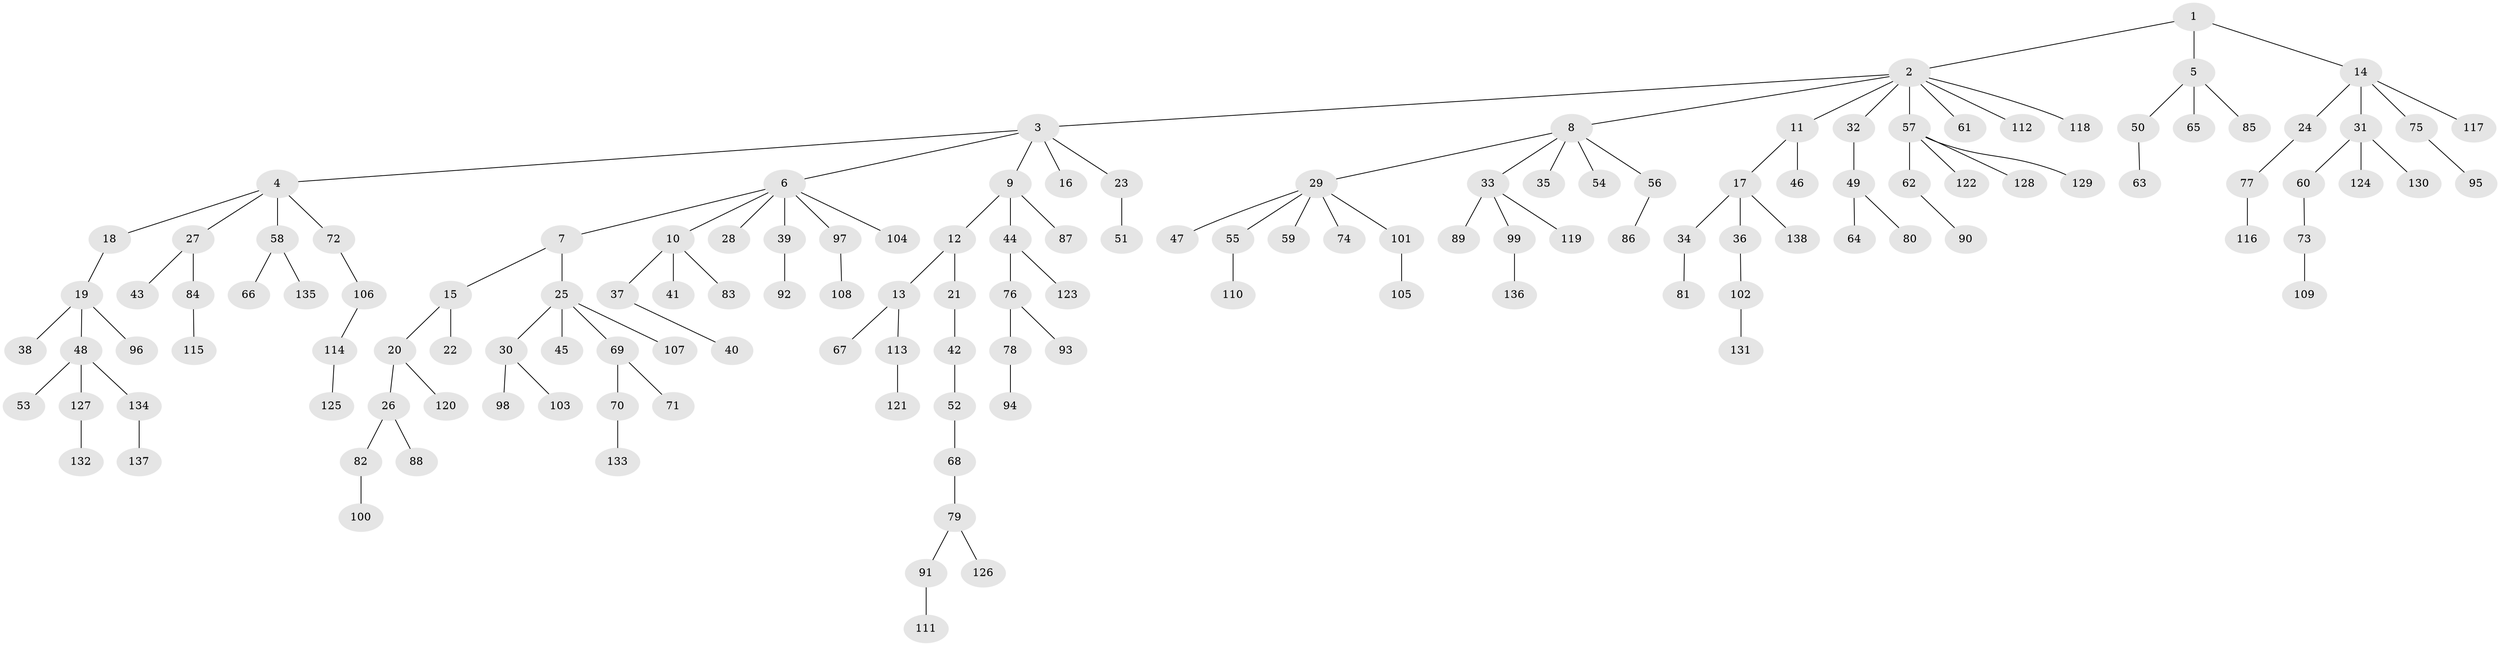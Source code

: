 // Generated by graph-tools (version 1.1) at 2025/37/03/09/25 02:37:00]
// undirected, 138 vertices, 137 edges
graph export_dot {
graph [start="1"]
  node [color=gray90,style=filled];
  1;
  2;
  3;
  4;
  5;
  6;
  7;
  8;
  9;
  10;
  11;
  12;
  13;
  14;
  15;
  16;
  17;
  18;
  19;
  20;
  21;
  22;
  23;
  24;
  25;
  26;
  27;
  28;
  29;
  30;
  31;
  32;
  33;
  34;
  35;
  36;
  37;
  38;
  39;
  40;
  41;
  42;
  43;
  44;
  45;
  46;
  47;
  48;
  49;
  50;
  51;
  52;
  53;
  54;
  55;
  56;
  57;
  58;
  59;
  60;
  61;
  62;
  63;
  64;
  65;
  66;
  67;
  68;
  69;
  70;
  71;
  72;
  73;
  74;
  75;
  76;
  77;
  78;
  79;
  80;
  81;
  82;
  83;
  84;
  85;
  86;
  87;
  88;
  89;
  90;
  91;
  92;
  93;
  94;
  95;
  96;
  97;
  98;
  99;
  100;
  101;
  102;
  103;
  104;
  105;
  106;
  107;
  108;
  109;
  110;
  111;
  112;
  113;
  114;
  115;
  116;
  117;
  118;
  119;
  120;
  121;
  122;
  123;
  124;
  125;
  126;
  127;
  128;
  129;
  130;
  131;
  132;
  133;
  134;
  135;
  136;
  137;
  138;
  1 -- 2;
  1 -- 5;
  1 -- 14;
  2 -- 3;
  2 -- 8;
  2 -- 11;
  2 -- 32;
  2 -- 57;
  2 -- 61;
  2 -- 112;
  2 -- 118;
  3 -- 4;
  3 -- 6;
  3 -- 9;
  3 -- 16;
  3 -- 23;
  4 -- 18;
  4 -- 27;
  4 -- 58;
  4 -- 72;
  5 -- 50;
  5 -- 65;
  5 -- 85;
  6 -- 7;
  6 -- 10;
  6 -- 28;
  6 -- 39;
  6 -- 97;
  6 -- 104;
  7 -- 15;
  7 -- 25;
  8 -- 29;
  8 -- 33;
  8 -- 35;
  8 -- 54;
  8 -- 56;
  9 -- 12;
  9 -- 44;
  9 -- 87;
  10 -- 37;
  10 -- 41;
  10 -- 83;
  11 -- 17;
  11 -- 46;
  12 -- 13;
  12 -- 21;
  13 -- 67;
  13 -- 113;
  14 -- 24;
  14 -- 31;
  14 -- 75;
  14 -- 117;
  15 -- 20;
  15 -- 22;
  17 -- 34;
  17 -- 36;
  17 -- 138;
  18 -- 19;
  19 -- 38;
  19 -- 48;
  19 -- 96;
  20 -- 26;
  20 -- 120;
  21 -- 42;
  23 -- 51;
  24 -- 77;
  25 -- 30;
  25 -- 45;
  25 -- 69;
  25 -- 107;
  26 -- 82;
  26 -- 88;
  27 -- 43;
  27 -- 84;
  29 -- 47;
  29 -- 55;
  29 -- 59;
  29 -- 74;
  29 -- 101;
  30 -- 98;
  30 -- 103;
  31 -- 60;
  31 -- 124;
  31 -- 130;
  32 -- 49;
  33 -- 89;
  33 -- 99;
  33 -- 119;
  34 -- 81;
  36 -- 102;
  37 -- 40;
  39 -- 92;
  42 -- 52;
  44 -- 76;
  44 -- 123;
  48 -- 53;
  48 -- 127;
  48 -- 134;
  49 -- 64;
  49 -- 80;
  50 -- 63;
  52 -- 68;
  55 -- 110;
  56 -- 86;
  57 -- 62;
  57 -- 122;
  57 -- 128;
  57 -- 129;
  58 -- 66;
  58 -- 135;
  60 -- 73;
  62 -- 90;
  68 -- 79;
  69 -- 70;
  69 -- 71;
  70 -- 133;
  72 -- 106;
  73 -- 109;
  75 -- 95;
  76 -- 78;
  76 -- 93;
  77 -- 116;
  78 -- 94;
  79 -- 91;
  79 -- 126;
  82 -- 100;
  84 -- 115;
  91 -- 111;
  97 -- 108;
  99 -- 136;
  101 -- 105;
  102 -- 131;
  106 -- 114;
  113 -- 121;
  114 -- 125;
  127 -- 132;
  134 -- 137;
}
